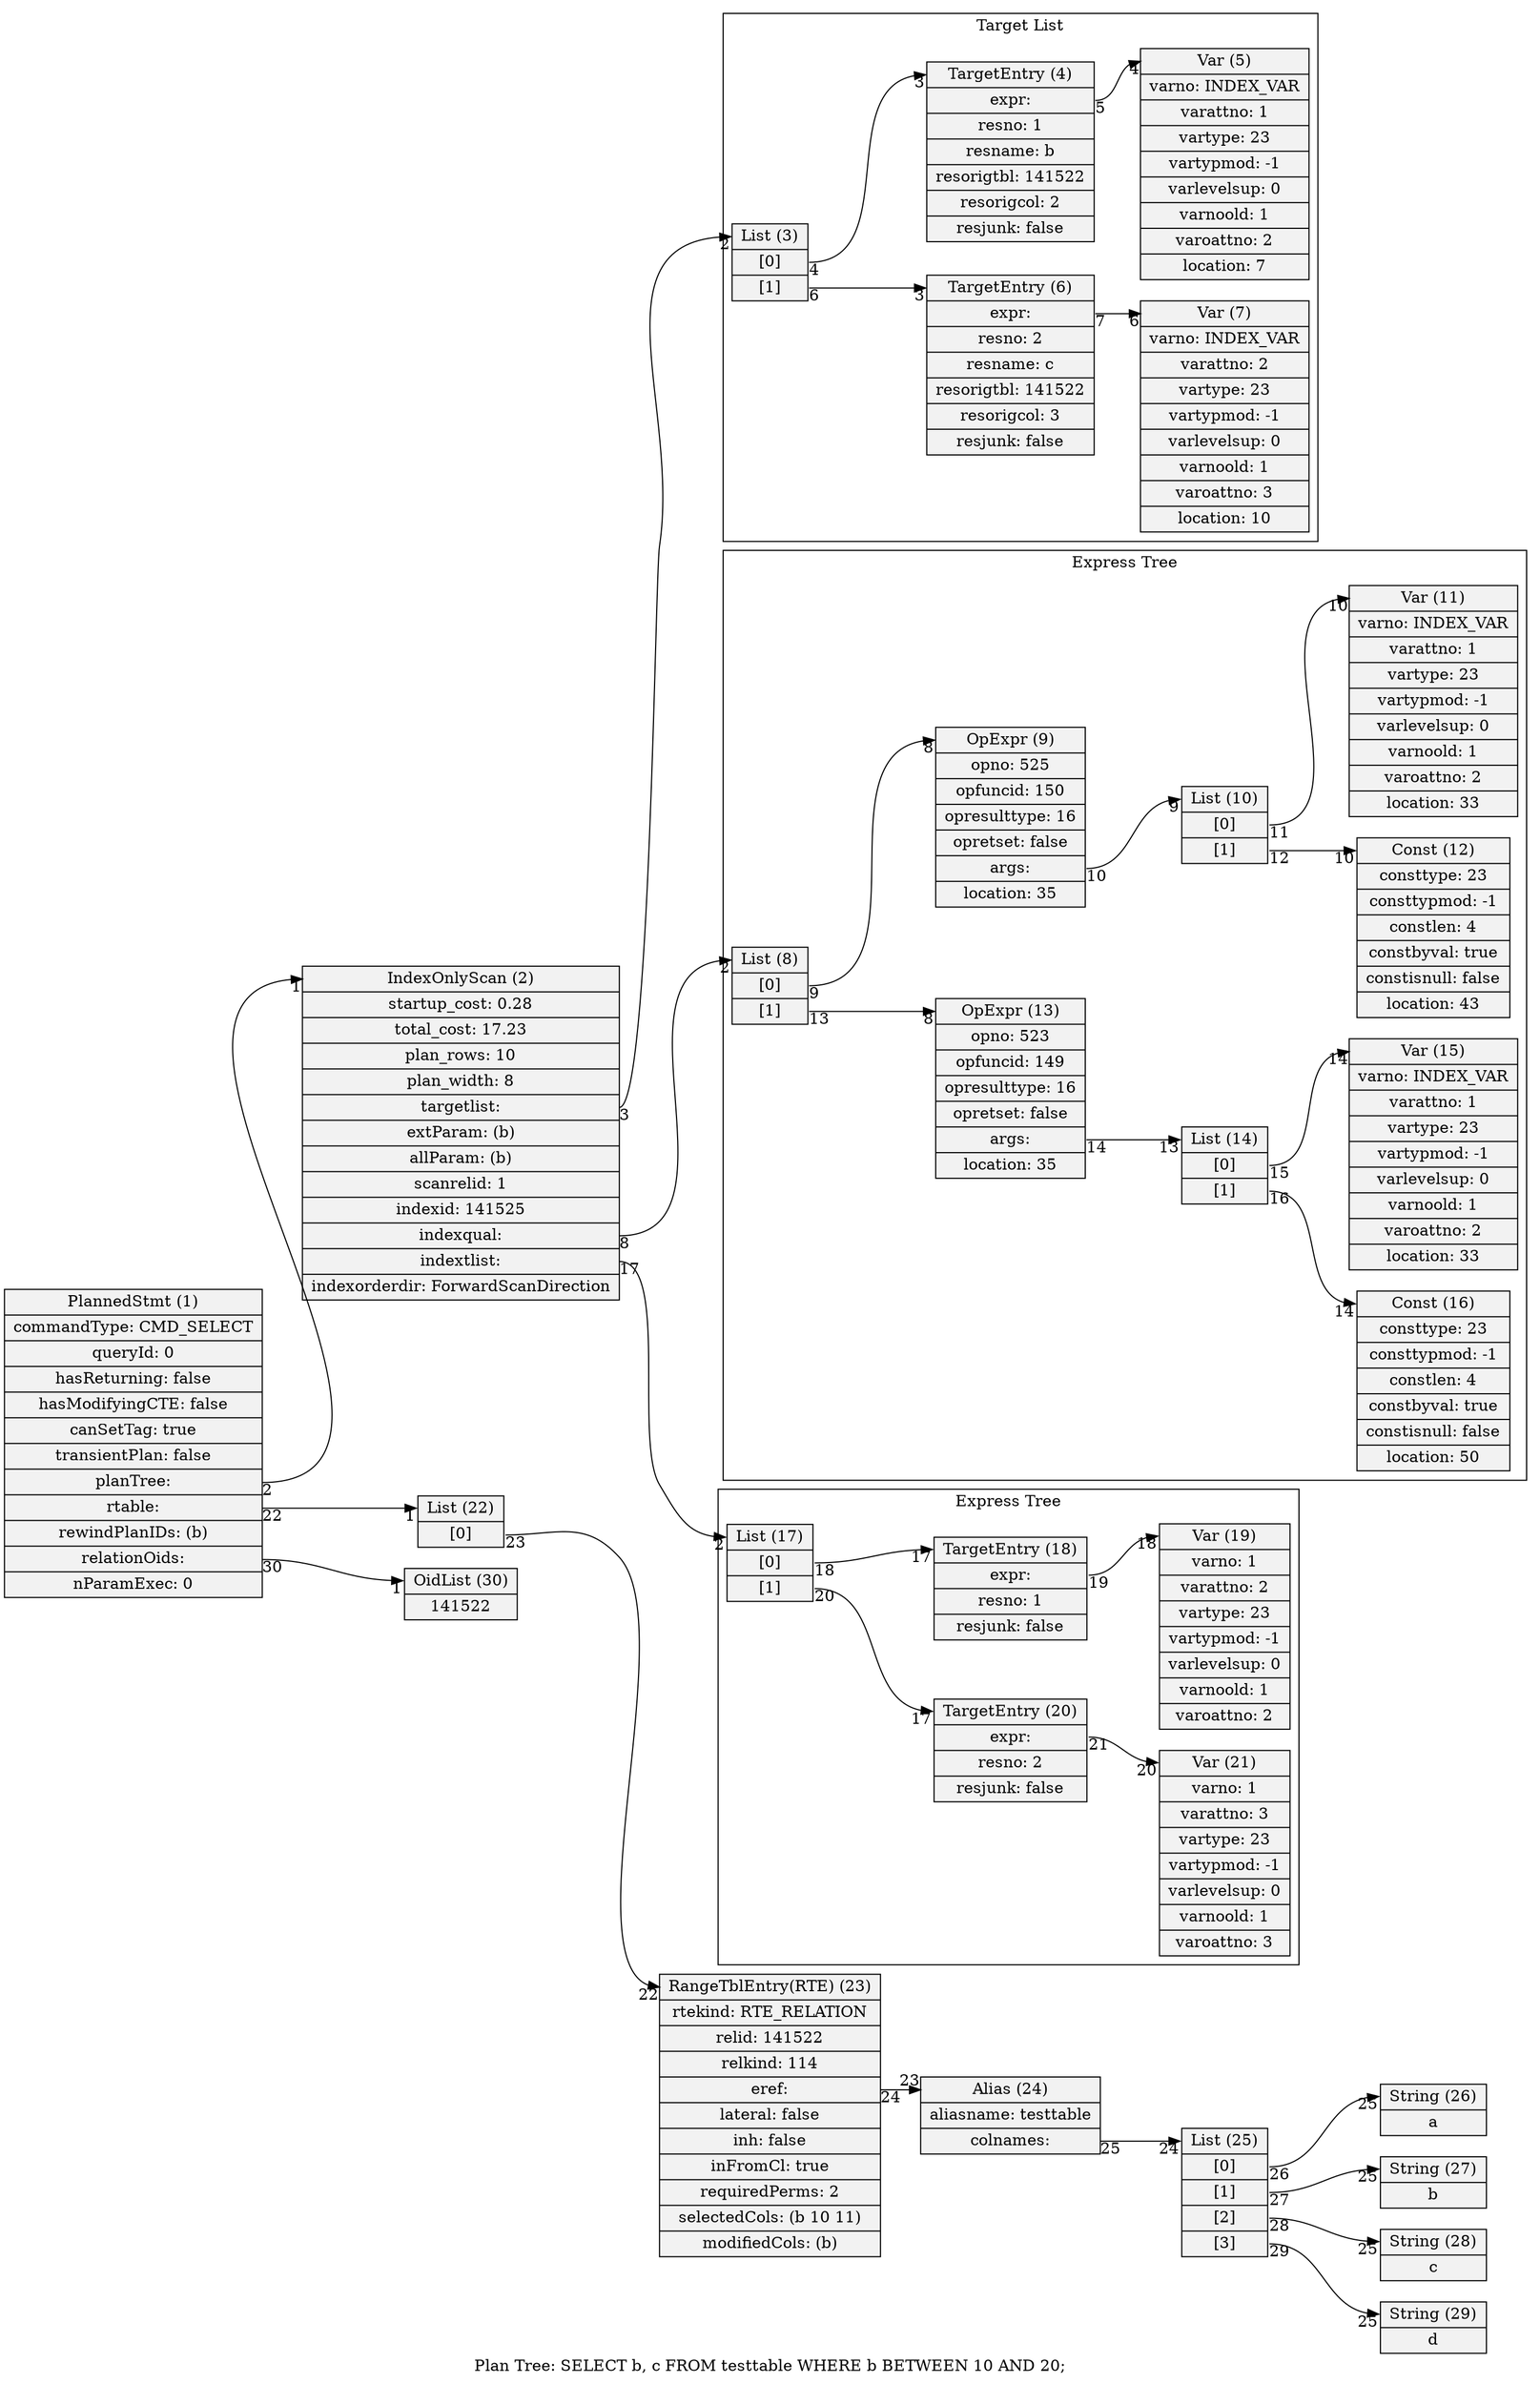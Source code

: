 digraph {
graph [rankdir = "LR", label = "Plan Tree: SELECT b, c FROM testtable WHERE b BETWEEN 10 AND 20;"]
node  [shape=record,style=filled,fillcolor=gray95]
edge  [arrowtail=empty]
24[label = "<head> Alias (24)|aliasname: testtable|<colnames> colnames: "]
26[label = "<head> String (26)|a"]
25[label = "<head> List (25)|<1> [0]|<2> [1]|<3> [2]|<4> [3]"]
27[label = "<head> String (27)|b"]
28[label = "<head> String (28)|c"]
29[label = "<head> String (29)|d"]
2[label = "<head> IndexOnlyScan (2)|startup_cost: 0.28|total_cost: 17.23|plan_rows: 10|plan_width: 8|<targetlist> targetlist: |extParam: (b)|allParam: (b)|scanrelid: 1|indexid: 141525|<indexqual> indexqual: |<indextlist> indextlist: |indexorderdir: ForwardScanDirection"]
23[label = "<head> RangeTblEntry(RTE) (23)|rtekind: RTE_RELATION|relid: 141522|relkind: 114|<eref> eref: |lateral: false|inh: false|inFromCl: true|requiredPerms: 2|selectedCols: (b 10 11)|modifiedCols: (b)"]
1[label = "<head> PlannedStmt (1)|commandType: CMD_SELECT|queryId: 0|hasReturning: false|hasModifyingCTE: false|canSetTag: true|transientPlan: false|<planTree> planTree: |<rtable> rtable: |rewindPlanIDs: (b)|<relationOids> relationOids: |nParamExec: 0"]
22[label = "<head> List (22)|<1> [0]"]
30[label = "<head> OidList (30)|141522 "]

24:colnames -> 25:head [headlabel = "24", taillabel = "25"]
25:1 -> 26:head [headlabel = "25", taillabel = "26"]
25:2 -> 27:head [headlabel = "25", taillabel = "27"]
25:3 -> 28:head [headlabel = "25", taillabel = "28"]
25:4 -> 29:head [headlabel = "25", taillabel = "29"]
2:indextlist -> 17:head [headlabel = "2", taillabel = "17"]
2:indexqual -> 8:head [headlabel = "2", taillabel = "8"]
2:targetlist -> 3:head [headlabel = "2", taillabel = "3"]
23:eref -> 24:head [headlabel = "23", taillabel = "24"]
1:planTree -> 2:head [headlabel = "1", taillabel = "2"]
1:rtable -> 22:head [headlabel = "1", taillabel = "22"]
1:relationOids -> 30:head [headlabel = "1", taillabel = "30"]
22:1 -> 23:head [headlabel = "22", taillabel = "23"]

subgraph cluster_0 {
	label = "Express Tree";
	19[label = "<head> Var (19)|varno: 1|varattno: 2|vartype: 23|vartypmod: -1|varlevelsup: 0|varnoold: 1|varoattno: 2"]
	18[label = "<head> TargetEntry (18)|<expr> expr: |resno: 1|resjunk: false"]
	17[label = "<head> List (17)|<1> [0]|<2> [1]"]
	21[label = "<head> Var (21)|varno: 1|varattno: 3|vartype: 23|vartypmod: -1|varlevelsup: 0|varnoold: 1|varoattno: 3"]
	20[label = "<head> TargetEntry (20)|<expr> expr: |resno: 2|resjunk: false"]

	18:expr -> 19:head [headlabel = "18", taillabel = "19"]
	17:1 -> 18:head [headlabel = "17", taillabel = "18"]
	17:2 -> 20:head [headlabel = "17", taillabel = "20"]
	20:expr -> 21:head [headlabel = "20", taillabel = "21"]
}

subgraph cluster_1 {
	label = "Express Tree";
	9[label = "<head> OpExpr (9)|opno: 525|opfuncid: 150|opresulttype: 16|opretset: false|<args> args: |location: 35"]
	10[label = "<head> List (10)|<1> [0]|<2> [1]"]
	12[label = "<head> Const (12)|consttype: 23|consttypmod: -1|constlen: 4|constbyval: true|constisnull: false|location: 43"]
	11[label = "<head> Var (11)|varno: INDEX_VAR|varattno: 1|vartype: 23|vartypmod: -1|varlevelsup: 0|varnoold: 1|varoattno: 2|location: 33"]
	8[label = "<head> List (8)|<1> [0]|<2> [1]"]
	13[label = "<head> OpExpr (13)|opno: 523|opfuncid: 149|opresulttype: 16|opretset: false|<args> args: |location: 35"]
	14[label = "<head> List (14)|<1> [0]|<2> [1]"]
	16[label = "<head> Const (16)|consttype: 23|consttypmod: -1|constlen: 4|constbyval: true|constisnull: false|location: 50"]
	15[label = "<head> Var (15)|varno: INDEX_VAR|varattno: 1|vartype: 23|vartypmod: -1|varlevelsup: 0|varnoold: 1|varoattno: 2|location: 33"]

	9:args -> 10:head [headlabel = "9", taillabel = "10"]
	10:2 -> 12:head [headlabel = "10", taillabel = "12"]
	10:1 -> 11:head [headlabel = "10", taillabel = "11"]
	8:1 -> 9:head [headlabel = "8", taillabel = "9"]
	8:2 -> 13:head [headlabel = "8", taillabel = "13"]
	13:args -> 14:head [headlabel = "13", taillabel = "14"]
	14:2 -> 16:head [headlabel = "14", taillabel = "16"]
	14:1 -> 15:head [headlabel = "14", taillabel = "15"]
}

subgraph cluster_2 {
	label = "Target List";
	4[label = "<head> TargetEntry (4)|<expr> expr: |resno: 1|resname: b|resorigtbl: 141522|resorigcol: 2|resjunk: false"]
	5[label = "<head> Var (5)|varno: INDEX_VAR|varattno: 1|vartype: 23|vartypmod: -1|varlevelsup: 0|varnoold: 1|varoattno: 2|location: 7"]
	3[label = "<head> List (3)|<1> [0]|<2> [1]"]
	6[label = "<head> TargetEntry (6)|<expr> expr: |resno: 2|resname: c|resorigtbl: 141522|resorigcol: 3|resjunk: false"]
	7[label = "<head> Var (7)|varno: INDEX_VAR|varattno: 2|vartype: 23|vartypmod: -1|varlevelsup: 0|varnoold: 1|varoattno: 3|location: 10"]

	4:expr -> 5:head [headlabel = "4", taillabel = "5"]
	3:1 -> 4:head [headlabel = "3", taillabel = "4"]
	3:2 -> 6:head [headlabel = "3", taillabel = "6"]
	6:expr -> 7:head [headlabel = "6", taillabel = "7"]
}

}

